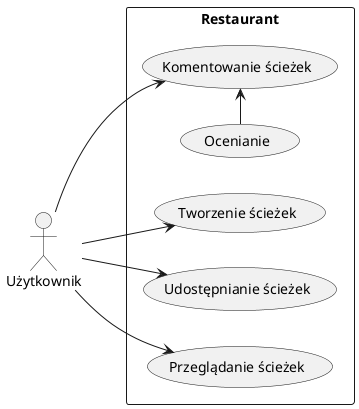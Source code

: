@startuml
left to right direction
actor "Użytkownik" as fc
rectangle Restaurant {
 usecase "Tworzenie ścieżek" as UC1
 usecase "Udostępnianie ścieżek" as UC2
 usecase "Przeglądanie ścieżek" as UC3
 usecase "Komentowanie ścieżek" as UC4
 usecase "Ocenianie" as UC5
}
fc --> UC1
fc --> UC2
fc --> UC3
fc --> UC4
UC5->UC4
@enduml
